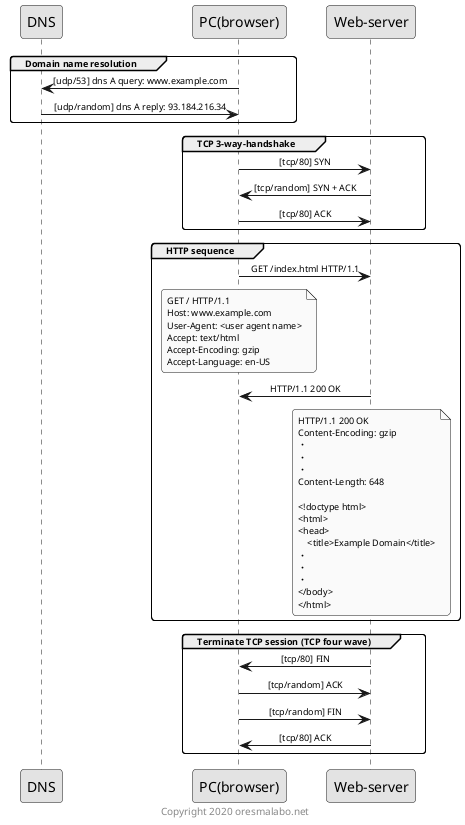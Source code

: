 @startuml
skinparam defaultFontName メイリオ
skinparam monochrome true
skinparam shadowing false
skinparam RoundCorner 7
skinparam SequenceGroupBorderThickness 1
skinparam sequenceMessageAlign center
skinparam sequenceReferenceAlign left
skinparam NoteFontSize 9
skinparam ArrowFontSize 9
skinparam SequenceGroupFontSize 9
skinparam SequenceGroupHeaderFontSize 9

participant DNS as dns
participant "PC(browser)" as pc
participant "Web-server" as server

group Domain name resolution
  pc -> dns : [udp/53] dns A query: www.example.com
  dns -> pc : [udp/random] dns A reply: 93.184.216.34
end

group TCP 3-way-handshake
  pc -> server: [tcp/80] SYN
  server -> pc: [tcp/random] SYN + ACK
  pc -> server: [tcp/80] ACK
end

group HTTP sequence
  pc -> server: GET /index.html HTTP/1.1
  note over pc
    GET / HTTP/1.1
    Host: www.example.com
    User-Agent: <user agent name>
    Accept: text/html
    Accept-Encoding: gzip
    Accept-Language: en-US
  end note
  server -> pc: HTTP/1.1 200 OK
  note over server
    HTTP/1.1 200 OK
    Content-Encoding: gzip
    ・
    ・
    ・
    Content-Length: 648
    
    <!doctype html>
    <html>
    <head>
        <title>Example Domain</title>
    ・
    ・
    ・
    </body>
    </html>
  end note
end

group Terminate TCP session (TCP four wave)
  server -> pc: [tcp/80] FIN
  note over server
  end note
  pc -> server: [tcp/random] ACK
  pc -> server: [tcp/random] FIN
  server -> pc: [tcp/80] ACK
end

footer Copyright 2020 oresmalabo.net
@enduml